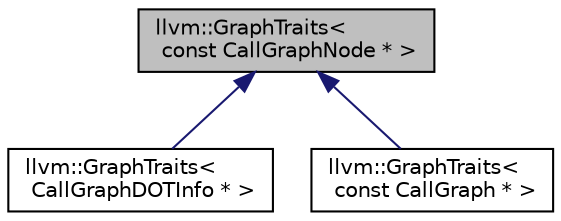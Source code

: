 digraph "llvm::GraphTraits&lt; const CallGraphNode * &gt;"
{
 // LATEX_PDF_SIZE
  bgcolor="transparent";
  edge [fontname="Helvetica",fontsize="10",labelfontname="Helvetica",labelfontsize="10"];
  node [fontname="Helvetica",fontsize="10",shape=record];
  Node1 [label="llvm::GraphTraits\<\l const CallGraphNode * \>",height=0.2,width=0.4,color="black", fillcolor="grey75", style="filled", fontcolor="black",tooltip=" "];
  Node1 -> Node2 [dir="back",color="midnightblue",fontsize="10",style="solid",fontname="Helvetica"];
  Node2 [label="llvm::GraphTraits\<\l CallGraphDOTInfo * \>",height=0.2,width=0.4,color="black",URL="$structllvm_1_1GraphTraits_3_01CallGraphDOTInfo_01_5_01_4.html",tooltip=" "];
  Node1 -> Node3 [dir="back",color="midnightblue",fontsize="10",style="solid",fontname="Helvetica"];
  Node3 [label="llvm::GraphTraits\<\l const CallGraph * \>",height=0.2,width=0.4,color="black",URL="$structllvm_1_1GraphTraits_3_01const_01CallGraph_01_5_01_4.html",tooltip=" "];
}
